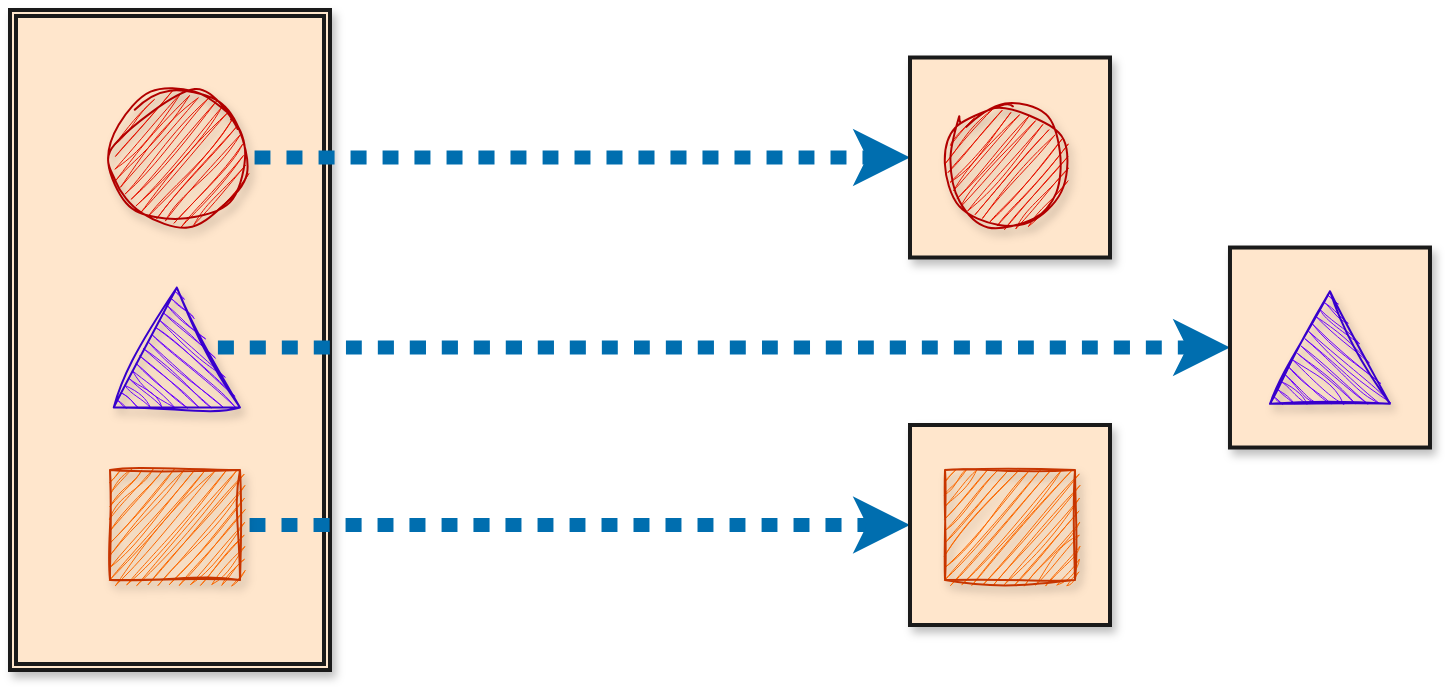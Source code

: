 <mxfile version="22.0.6" type="device">
  <diagram name="Página-1" id="BTUdbJtTcB-sQafnarFC">
    <mxGraphModel dx="1400" dy="712" grid="1" gridSize="10" guides="1" tooltips="1" connect="1" arrows="1" fold="1" page="1" pageScale="1" pageWidth="1169" pageHeight="827" background="#ffffff" math="0" shadow="0">
      <root>
        <mxCell id="0" />
        <mxCell id="1" parent="0" visible="0" />
        <object label="imagem" id="txG9URvRlIvG3EIVw_gf-25">
          <mxCell parent="0" />
        </object>
        <mxCell id="txG9URvRlIvG3EIVw_gf-26" value="" style="shape=ext;double=1;rounded=0;whiteSpace=wrap;html=1;shadow=1;glass=0;labelBorderColor=none;sketch=0;strokeColor=#1A1A1A;fontFamily=Tahoma;fontSize=13;fillColor=#ffe6cc;movable=1;resizable=1;rotatable=1;deletable=1;editable=1;connectable=1;locked=0;strokeWidth=2;fillStyle=solid;" vertex="1" parent="txG9URvRlIvG3EIVw_gf-25">
          <mxGeometry x="160" y="60" width="160" height="330" as="geometry" />
        </mxCell>
        <mxCell id="txG9URvRlIvG3EIVw_gf-27" style="edgeStyle=orthogonalEdgeStyle;curved=1;html=1;exitX=0.5;exitY=1;exitDx=0;exitDy=0;entryX=0;entryY=0.5;entryDx=0;entryDy=0;strokeWidth=7;fontFamily=Tahoma;fontSize=13;flowAnimation=1;movable=1;resizable=1;rotatable=1;deletable=1;editable=1;locked=0;connectable=1;fillColor=#1ba1e2;strokeColor=#006EAF;" edge="1" parent="txG9URvRlIvG3EIVw_gf-25" source="txG9URvRlIvG3EIVw_gf-28" target="txG9URvRlIvG3EIVw_gf-35">
          <mxGeometry relative="1" as="geometry">
            <mxPoint x="880.01" y="226.88" as="targetPoint" />
          </mxGeometry>
        </mxCell>
        <mxCell id="txG9URvRlIvG3EIVw_gf-28" value="" style="triangle;whiteSpace=wrap;html=1;rounded=0;shadow=1;glass=0;labelBorderColor=none;sketch=1;strokeColor=#3700CC;fontFamily=Tahoma;fontSize=13;fillColor=#6a00ff;rotation=-90;fontColor=#ffffff;movable=1;resizable=1;rotatable=1;deletable=1;editable=1;connectable=1;locked=0;curveFitting=1;jiggle=2;" vertex="1" parent="txG9URvRlIvG3EIVw_gf-25">
          <mxGeometry x="213.43" y="197.2" width="60" height="63.12" as="geometry" />
        </mxCell>
        <mxCell id="txG9URvRlIvG3EIVw_gf-29" style="edgeStyle=orthogonalEdgeStyle;curved=1;html=1;exitX=1;exitY=0.5;exitDx=0;exitDy=0;entryX=0;entryY=0.5;entryDx=0;entryDy=0;strokeWidth=7;fontFamily=Tahoma;fontSize=13;flowAnimation=1;movable=1;resizable=1;rotatable=1;deletable=1;editable=1;locked=0;connectable=1;fillColor=#1ba1e2;strokeColor=#006EAF;" edge="1" parent="txG9URvRlIvG3EIVw_gf-25" source="txG9URvRlIvG3EIVw_gf-30" target="txG9URvRlIvG3EIVw_gf-37">
          <mxGeometry relative="1" as="geometry">
            <mxPoint x="570" y="355" as="targetPoint" />
          </mxGeometry>
        </mxCell>
        <mxCell id="txG9URvRlIvG3EIVw_gf-30" value="" style="whiteSpace=wrap;html=1;rounded=0;shadow=1;glass=0;labelBorderColor=none;sketch=1;strokeColor=#C73500;fontFamily=Tahoma;fontSize=13;fillColor=#fa6800;fontColor=#000000;movable=1;resizable=1;rotatable=1;deletable=1;editable=1;connectable=1;locked=0;curveFitting=1;jiggle=2;" vertex="1" parent="txG9URvRlIvG3EIVw_gf-25">
          <mxGeometry x="210" y="290" width="65" height="55" as="geometry" />
        </mxCell>
        <mxCell id="txG9URvRlIvG3EIVw_gf-31" style="edgeStyle=orthogonalEdgeStyle;curved=1;html=1;exitX=1;exitY=0.5;exitDx=0;exitDy=0;entryX=0;entryY=0.5;entryDx=0;entryDy=0;strokeWidth=7;fontFamily=Tahoma;fontSize=13;flowAnimation=1;movable=1;resizable=1;rotatable=1;deletable=1;editable=1;locked=0;connectable=1;fillColor=#1ba1e2;strokeColor=#006EAF;" edge="1" parent="txG9URvRlIvG3EIVw_gf-25" source="txG9URvRlIvG3EIVw_gf-34" target="txG9URvRlIvG3EIVw_gf-32">
          <mxGeometry relative="1" as="geometry">
            <mxPoint x="280.0" y="112.5" as="sourcePoint" />
          </mxGeometry>
        </mxCell>
        <mxCell id="txG9URvRlIvG3EIVw_gf-32" value="" style="whiteSpace=wrap;html=1;aspect=fixed;rounded=0;shadow=1;glass=0;labelBorderColor=none;sketch=0;strokeColor=#1A1A1A;fontFamily=Tahoma;fontSize=13;fillColor=#ffe6cc;movable=1;resizable=1;rotatable=1;deletable=1;editable=1;connectable=1;locked=0;fillStyle=solid;strokeWidth=2;" vertex="1" parent="txG9URvRlIvG3EIVw_gf-25">
          <mxGeometry x="610" y="83.75" width="100" height="100" as="geometry" />
        </mxCell>
        <mxCell id="txG9URvRlIvG3EIVw_gf-33" value="" style="ellipse;whiteSpace=wrap;html=1;aspect=fixed;rounded=0;shadow=1;glass=0;labelBorderColor=none;sketch=1;strokeColor=#B20000;fontFamily=Tahoma;fontSize=13;fillColor=#e51400;fontColor=#ffffff;movable=1;resizable=1;rotatable=1;deletable=1;editable=1;connectable=1;locked=0;curveFitting=1;jiggle=2;" vertex="1" parent="txG9URvRlIvG3EIVw_gf-25">
          <mxGeometry x="627.5" y="107.5" width="60" height="60" as="geometry" />
        </mxCell>
        <mxCell id="txG9URvRlIvG3EIVw_gf-34" value="" style="ellipse;whiteSpace=wrap;html=1;aspect=fixed;rounded=0;shadow=1;glass=0;labelBorderColor=none;sketch=1;strokeColor=#B20000;fontFamily=Tahoma;fontSize=13;fillColor=#e51400;fontColor=#ffffff;movable=1;resizable=1;rotatable=1;deletable=1;editable=1;connectable=1;locked=0;gradientColor=none;curveFitting=1;jiggle=2;" vertex="1" parent="txG9URvRlIvG3EIVw_gf-25">
          <mxGeometry x="210" y="100" width="67.5" height="67.5" as="geometry" />
        </mxCell>
        <mxCell id="txG9URvRlIvG3EIVw_gf-35" value="" style="whiteSpace=wrap;html=1;aspect=fixed;rounded=0;shadow=1;glass=0;labelBorderColor=none;sketch=0;strokeColor=#1A1A1A;fontFamily=Tahoma;fontSize=13;fillColor=#ffe6cc;movable=1;resizable=1;rotatable=1;deletable=1;editable=1;connectable=1;locked=0;fillStyle=solid;strokeWidth=2;" vertex="1" parent="txG9URvRlIvG3EIVw_gf-25">
          <mxGeometry x="769.99" y="178.76" width="100" height="100" as="geometry" />
        </mxCell>
        <mxCell id="txG9URvRlIvG3EIVw_gf-36" value="" style="triangle;whiteSpace=wrap;html=1;rounded=0;shadow=1;glass=0;labelBorderColor=none;sketch=1;strokeColor=#3700CC;fontFamily=Tahoma;fontSize=13;fillColor=#6a00ff;rotation=-90;fontColor=#ffffff;movable=1;resizable=1;rotatable=1;deletable=1;editable=1;connectable=1;locked=0;curveFitting=1;jiggle=2;" vertex="1" parent="txG9URvRlIvG3EIVw_gf-25">
          <mxGeometry x="791.86" y="198.76" width="56.25" height="60" as="geometry" />
        </mxCell>
        <mxCell id="txG9URvRlIvG3EIVw_gf-37" value="" style="whiteSpace=wrap;html=1;aspect=fixed;rounded=0;shadow=1;glass=0;labelBorderColor=none;sketch=0;strokeColor=#1A1A1A;fontFamily=Tahoma;fontSize=13;fillColor=#ffe6cc;movable=1;resizable=1;rotatable=1;deletable=1;editable=1;connectable=1;locked=0;fillStyle=solid;strokeWidth=2;" vertex="1" parent="txG9URvRlIvG3EIVw_gf-25">
          <mxGeometry x="610" y="267.5" width="100" height="100" as="geometry" />
        </mxCell>
        <mxCell id="txG9URvRlIvG3EIVw_gf-38" value="" style="whiteSpace=wrap;html=1;rounded=0;shadow=1;glass=0;labelBorderColor=none;sketch=1;strokeColor=#C73500;fontFamily=Tahoma;fontSize=13;fillColor=#fa6800;fontColor=#000000;movable=1;resizable=1;rotatable=1;deletable=1;editable=1;connectable=1;locked=0;curveFitting=1;jiggle=2;" vertex="1" parent="txG9URvRlIvG3EIVw_gf-25">
          <mxGeometry x="627.5" y="290" width="65" height="55" as="geometry" />
        </mxCell>
      </root>
    </mxGraphModel>
  </diagram>
</mxfile>
